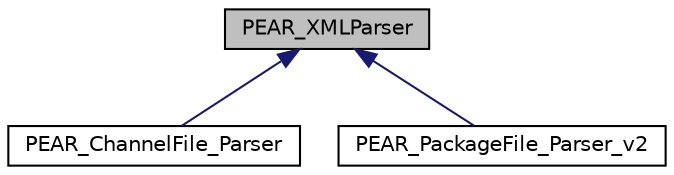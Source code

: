 digraph "PEAR_XMLParser"
{
 // LATEX_PDF_SIZE
  edge [fontname="Helvetica",fontsize="10",labelfontname="Helvetica",labelfontsize="10"];
  node [fontname="Helvetica",fontsize="10",shape=record];
  Node1 [label="PEAR_XMLParser",height=0.2,width=0.4,color="black", fillcolor="grey75", style="filled", fontcolor="black",tooltip=" "];
  Node1 -> Node2 [dir="back",color="midnightblue",fontsize="10",style="solid"];
  Node2 [label="PEAR_ChannelFile_Parser",height=0.2,width=0.4,color="black", fillcolor="white", style="filled",URL="$classPEAR__ChannelFile__Parser.html",tooltip=" "];
  Node1 -> Node3 [dir="back",color="midnightblue",fontsize="10",style="solid"];
  Node3 [label="PEAR_PackageFile_Parser_v2",height=0.2,width=0.4,color="black", fillcolor="white", style="filled",URL="$classPEAR__PackageFile__Parser__v2.html",tooltip=" "];
}
